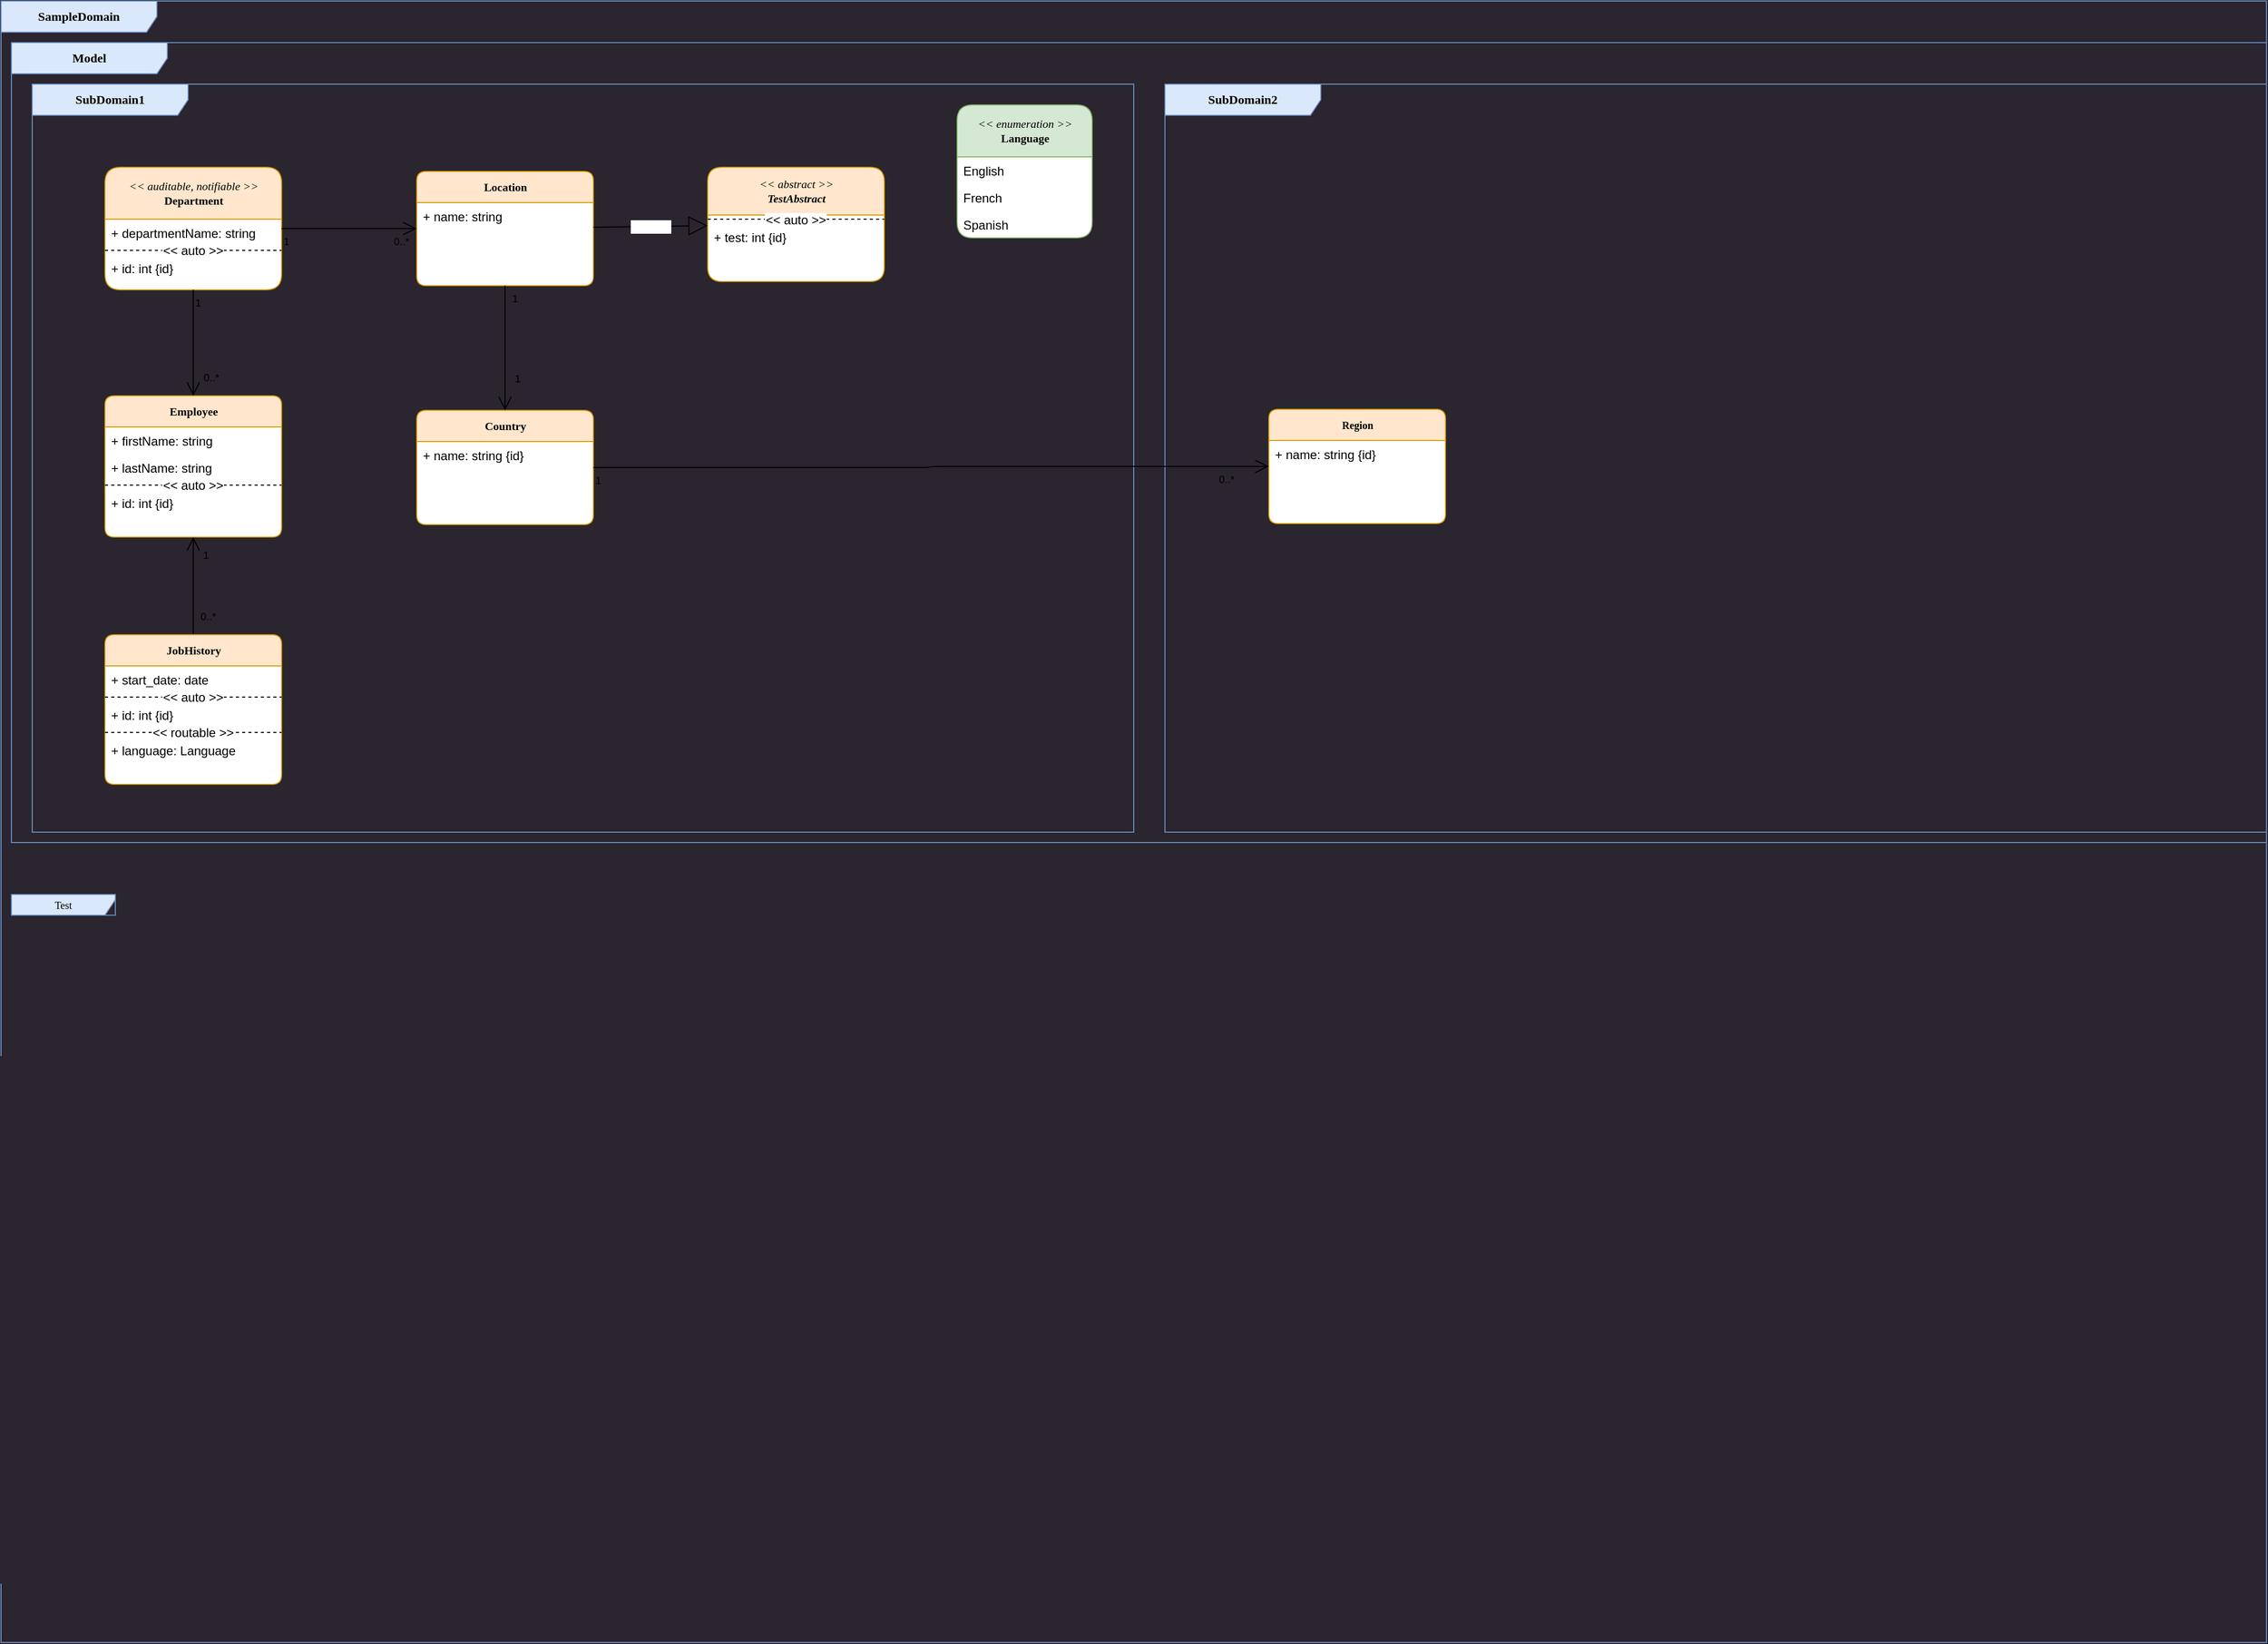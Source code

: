 <mxfile>
    <diagram name="Page-1" id="c4acf3e9-155e-7222-9cf6-157b1a14988f">
        <mxGraphModel dx="2597" dy="906" grid="1" gridSize="10" guides="1" tooltips="1" connect="1" arrows="1" fold="1" page="1" pageScale="1" pageWidth="1100" pageHeight="850" background="#2a252f" math="0" shadow="0">
            <root>
                <mxCell id="0"/>
                <mxCell id="1" parent="0"/>
                <object label="SampleDomain" UMLType="Package" id="3g-wcdet0zAriQwtyhlC-58">
                    <mxCell style="shape=umlFrame;whiteSpace=wrap;html=1;rounded=0;shadow=0;comic=0;labelBackgroundColor=none;strokeWidth=1;fontFamily=Verdana;fontSize=12;align=center;editable=1;movable=0;width=150;height=30;dropTarget=1;container=1;recursiveResize=0;fillColor=#dae8fc;strokeColor=#6c8ebf;fontColor=#000000;fontStyle=1" parent="1" vertex="1">
                        <mxGeometry x="10" y="10" width="2180" height="1580" as="geometry">
                            <mxRectangle x="10" y="10" width="100" height="20" as="alternateBounds"/>
                        </mxGeometry>
                    </mxCell>
                </object>
                <object label="Model" UMLType="Package" id="3g-wcdet0zAriQwtyhlC-57">
                    <mxCell style="shape=umlFrame;whiteSpace=wrap;html=1;rounded=0;shadow=0;comic=0;labelBackgroundColor=none;strokeWidth=1;fontFamily=Verdana;fontSize=12;align=center;editable=1;movable=1;width=150;height=30;dropTarget=1;container=1;recursiveResize=0;fillColor=#dae8fc;strokeColor=#6c8ebf;fontColor=#000000;fontStyle=1" parent="3g-wcdet0zAriQwtyhlC-58" vertex="1">
                        <mxGeometry x="10" y="40" width="2170" height="770" as="geometry">
                            <mxRectangle x="10" y="40" width="100" height="20" as="alternateBounds"/>
                        </mxGeometry>
                    </mxCell>
                </object>
                <object label="&lt;div style=&quot;font-size: 12px;&quot;&gt;SubDomain1&lt;/div&gt;" UMLType="Package" id="17acba5748e5396b-1">
                    <mxCell style="shape=umlFrame;whiteSpace=wrap;html=1;shadow=0;comic=0;labelBackgroundColor=none;strokeWidth=1;fontFamily=Verdana;fontSize=12;align=center;editable=1;movable=1;width=150;height=30;dropTarget=1;container=1;recursiveResize=0;fillColor=#dae8fc;strokeColor=#6c8ebf;rounded=1;connectable=0;fontColor=#000000;fontStyle=1" parent="3g-wcdet0zAriQwtyhlC-57" vertex="1">
                        <mxGeometry x="20" y="40" width="1060" height="720" as="geometry">
                            <mxRectangle x="20" y="40" width="100" height="20" as="alternateBounds"/>
                        </mxGeometry>
                    </mxCell>
                </object>
                <object label="&lt;div style=&quot;font-size: 11px;&quot;&gt;&lt;font style=&quot;font-size: 11px;&quot;&gt;&lt;i style=&quot;font-size: 11px;&quot;&gt;&amp;lt;&amp;lt; enumeration &amp;gt;&amp;gt;&lt;/i&gt;&lt;/font&gt;&lt;br style=&quot;font-size: 11px;&quot;&gt;&lt;/div&gt;&lt;div style=&quot;font-size: 11px;&quot;&gt;&lt;b style=&quot;font-size: 11px;&quot;&gt;Language&lt;/b&gt;&lt;/div&gt;" UMLType="Enumeration" id="v5CykNyz_ZJ7UdN24oP3-23">
                    <mxCell style="swimlane;html=1;fontStyle=0;childLayout=stackLayout;horizontal=1;startSize=50;fillColor=#d5e8d4;horizontalStack=0;resizeParent=1;resizeLast=0;collapsible=1;marginBottom=0;swimlaneFillColor=#ffffff;shadow=0;comic=0;labelBackgroundColor=none;strokeWidth=1;fontFamily=Verdana;fontSize=11;align=center;strokeColor=#82b366;arcSize=10;rounded=1;fontColor=#000000;" parent="17acba5748e5396b-1" vertex="1">
                        <mxGeometry x="890" y="20" width="130" height="128" as="geometry">
                            <mxRectangle x="260" y="80" width="100" height="50" as="alternateBounds"/>
                        </mxGeometry>
                    </mxCell>
                </object>
                <mxCell id="v5CykNyz_ZJ7UdN24oP3-24" value="English" style="text;html=1;strokeColor=none;fillColor=none;align=left;verticalAlign=top;spacingLeft=4;spacingRight=4;whiteSpace=wrap;overflow=hidden;rotatable=0;points=[[0,0.5],[1,0.5]];portConstraint=eastwest;rounded=1;fontColor=#000000;" parent="v5CykNyz_ZJ7UdN24oP3-23" vertex="1">
                    <mxGeometry y="50" width="130" height="26" as="geometry"/>
                </mxCell>
                <mxCell id="v5CykNyz_ZJ7UdN24oP3-27" value="French" style="text;html=1;strokeColor=none;fillColor=none;align=left;verticalAlign=top;spacingLeft=4;spacingRight=4;whiteSpace=wrap;overflow=hidden;rotatable=0;points=[[0,0.5],[1,0.5]];portConstraint=eastwest;rounded=1;fontColor=#000000;" parent="v5CykNyz_ZJ7UdN24oP3-23" vertex="1">
                    <mxGeometry y="76" width="130" height="26" as="geometry"/>
                </mxCell>
                <mxCell id="v5CykNyz_ZJ7UdN24oP3-28" value="Spanish" style="text;html=1;strokeColor=none;fillColor=none;align=left;verticalAlign=top;spacingLeft=4;spacingRight=4;whiteSpace=wrap;overflow=hidden;rotatable=0;points=[[0,0.5],[1,0.5]];portConstraint=eastwest;rounded=1;fontColor=#000000;" parent="v5CykNyz_ZJ7UdN24oP3-23" vertex="1">
                    <mxGeometry y="102" width="130" height="26" as="geometry"/>
                </mxCell>
                <object label="&lt;div style=&quot;font-size: 11px;&quot;&gt;&lt;i style=&quot;font-size: 11px;&quot;&gt;&lt;font style=&quot;font-size: 11px;&quot;&gt;&lt;i style=&quot;font-size: 11px;&quot;&gt;&amp;lt;&amp;lt; abstract &amp;gt;&amp;gt;&lt;/i&gt;&lt;/font&gt;&lt;/i&gt;&lt;/div&gt;&lt;div style=&quot;font-size: 11px;&quot;&gt;&lt;b style=&quot;font-size: 11px;&quot;&gt;&lt;i style=&quot;font-size: 11px;&quot;&gt;TestAbstract&lt;/i&gt;&lt;/b&gt;&lt;/div&gt;" UMLType="Class" Abstract="True" id="7UrE3CHdKnYvW7Xawwn1-34">
                    <mxCell style="swimlane;html=1;fontStyle=0;childLayout=stackLayout;horizontal=1;startSize=46;fillColor=#ffe6cc;horizontalStack=0;resizeParent=1;resizeLast=0;collapsible=1;marginBottom=0;swimlaneFillColor=#ffffff;shadow=0;comic=0;labelBackgroundColor=none;strokeWidth=1;fontFamily=Verdana;fontSize=11;align=center;strokeColor=#d79b00;arcSize=10;glass=0;sketch=0;rounded=1;fontColor=#000000;" parent="17acba5748e5396b-1" vertex="1">
                        <mxGeometry x="650" y="80" width="170" height="110" as="geometry">
                            <mxRectangle x="660" y="104" width="100" height="50" as="alternateBounds"/>
                        </mxGeometry>
                    </mxCell>
                </object>
                <mxCell id="7UrE3CHdKnYvW7Xawwn1-38" value="&lt;&lt; auto &gt;&gt;" style="line;strokeWidth=1;align=center;verticalAlign=middle;spacingTop=0;spacingLeft=0;spacingRight=0;rotatable=0;labelPosition=center;points=[];portConstraint=eastwest;dashed=1;verticalLabelPosition=middle;perimeterSpacing=0;part=0;spacingBottom=0;fillColor=none;labelPadding=0;rounded=1;fontColor=#000000;labelBackgroundColor=#FFFFFF;" parent="7UrE3CHdKnYvW7Xawwn1-34" vertex="1">
                    <mxGeometry y="46" width="170" height="8" as="geometry"/>
                </mxCell>
                <mxCell id="7UrE3CHdKnYvW7Xawwn1-35" value="&lt;div&gt;+ test: int {id}&lt;br&gt;&lt;/div&gt;" style="text;html=1;strokeColor=none;fillColor=none;align=left;verticalAlign=top;spacingLeft=4;spacingRight=4;whiteSpace=wrap;overflow=hidden;rotatable=0;points=[[0,0.5],[1,0.5]];portConstraint=eastwest;rounded=1;fontColor=#000000;" parent="7UrE3CHdKnYvW7Xawwn1-34" vertex="1">
                    <mxGeometry y="54" width="170" height="26" as="geometry"/>
                </mxCell>
                <object label="&lt;div style=&quot;font-size: 11px;&quot;&gt;&lt;font style=&quot;font-size: 11px;&quot;&gt;&lt;i style=&quot;font-size: 11px;&quot;&gt;&amp;lt;&amp;lt; auditable, notifiable &amp;gt;&amp;gt;&lt;/i&gt;&lt;/font&gt;&lt;br style=&quot;font-size: 11px;&quot;&gt;&lt;/div&gt;&lt;div style=&quot;font-size: 11px;&quot;&gt;&lt;b style=&quot;font-size: 11px;&quot;&gt;Department&lt;/b&gt;&lt;/div&gt;" UMLType="Class" id="17acba5748e5396b-20">
                    <mxCell style="swimlane;html=1;fontStyle=0;childLayout=stackLayout;horizontal=1;startSize=50;fillColor=#ffe6cc;horizontalStack=0;resizeParent=1;resizeLast=0;collapsible=1;marginBottom=0;swimlaneFillColor=#ffffff;shadow=0;comic=0;labelBackgroundColor=none;strokeWidth=1;fontFamily=Verdana;fontSize=11;align=center;strokeColor=#d79b00;arcSize=10;rounded=1;fontColor=#000000;" parent="17acba5748e5396b-1" vertex="1">
                        <mxGeometry x="70" y="80" width="170" height="118" as="geometry">
                            <mxRectangle x="260" y="80" width="100" height="50" as="alternateBounds"/>
                        </mxGeometry>
                    </mxCell>
                </object>
                <mxCell id="17acba5748e5396b-21" value="&lt;div&gt;+ departmentName: string&lt;/div&gt;" style="text;html=1;strokeColor=none;fillColor=none;align=left;verticalAlign=top;spacingLeft=4;spacingRight=4;whiteSpace=wrap;overflow=hidden;rotatable=0;points=[[0,0.5],[1,0.5]];portConstraint=eastwest;rounded=1;fontColor=#000000;" parent="17acba5748e5396b-20" vertex="1">
                    <mxGeometry y="50" width="170" height="26" as="geometry"/>
                </mxCell>
                <mxCell id="7UrE3CHdKnYvW7Xawwn1-23" value="&lt;&lt; auto &gt;&gt;" style="line;strokeWidth=1;fillColor=none;align=center;verticalAlign=middle;spacingTop=-1;spacingLeft=0;spacingRight=0;rotatable=0;labelPosition=center;points=[];portConstraint=eastwest;dashed=1;verticalLabelPosition=middle;perimeterSpacing=1;part=0;rounded=1;fontColor=#000000;labelBackgroundColor=#FFFFFF;" parent="17acba5748e5396b-20" vertex="1">
                    <mxGeometry y="76" width="170" height="8" as="geometry"/>
                </mxCell>
                <mxCell id="7UrE3CHdKnYvW7Xawwn1-26" value="&lt;div&gt;+ id: int {id}&lt;/div&gt;" style="text;html=1;strokeColor=none;fillColor=none;align=left;verticalAlign=top;spacingLeft=4;spacingRight=4;whiteSpace=wrap;overflow=hidden;rotatable=0;points=[[0,0.5],[1,0.5]];portConstraint=eastwest;rounded=1;fontColor=#000000;" parent="17acba5748e5396b-20" vertex="1">
                    <mxGeometry y="84" width="170" height="26" as="geometry"/>
                </mxCell>
                <object label="&lt;b style=&quot;font-size: 11px;&quot;&gt;Location&lt;/b&gt;" UMLType="Class" id="7UrE3CHdKnYvW7Xawwn1-30">
                    <mxCell style="swimlane;html=1;fontStyle=0;childLayout=stackLayout;horizontal=1;startSize=30;fillColor=#ffe6cc;horizontalStack=0;resizeParent=1;resizeLast=0;collapsible=1;marginBottom=0;swimlaneFillColor=#ffffff;shadow=0;comic=0;labelBackgroundColor=none;strokeWidth=1;fontFamily=Verdana;fontSize=11;align=center;strokeColor=#d79b00;arcSize=10;rounded=1;fontColor=#000000;" parent="17acba5748e5396b-1" vertex="1">
                        <mxGeometry x="370" y="84" width="170" height="110" as="geometry">
                            <mxRectangle x="260" y="80" width="100" height="50" as="alternateBounds"/>
                        </mxGeometry>
                    </mxCell>
                </object>
                <mxCell id="7UrE3CHdKnYvW7Xawwn1-31" value="&lt;div&gt;+ name: string&lt;/div&gt;" style="text;html=1;strokeColor=none;fillColor=none;align=left;verticalAlign=top;spacingLeft=4;spacingRight=4;whiteSpace=wrap;overflow=hidden;rotatable=0;points=[[0,0.5],[1,0.5]];portConstraint=eastwest;rounded=1;fontColor=#000000;" parent="7UrE3CHdKnYvW7Xawwn1-30" vertex="1">
                    <mxGeometry y="30" width="170" height="26" as="geometry"/>
                </mxCell>
                <object label="Extends" UMLType="Generalization" id="7UrE3CHdKnYvW7Xawwn1-39">
                    <mxCell style="endArrow=block;endSize=16;endFill=0;html=1;fontColor=#FFFFFF;" parent="17acba5748e5396b-1" source="7UrE3CHdKnYvW7Xawwn1-30" target="7UrE3CHdKnYvW7Xawwn1-34" edge="1">
                        <mxGeometry width="160" relative="1" as="geometry">
                            <mxPoint x="540" y="139" as="sourcePoint"/>
                            <mxPoint x="640" y="139" as="targetPoint"/>
                        </mxGeometry>
                    </mxCell>
                </object>
                <object label="" UMLType="Association" id="7UrE3CHdKnYvW7Xawwn1-13">
                    <mxCell style="verticalAlign=bottom;html=1;endArrow=open;edgeStyle=orthogonalEdgeStyle;comic=0;endFill=0;endSize=11;fontColor=#000000;" parent="17acba5748e5396b-1" source="17acba5748e5396b-20" target="7UrE3CHdKnYvW7Xawwn1-30" edge="1">
                        <mxGeometry relative="1" as="geometry">
                            <mxPoint x="210" y="350" as="sourcePoint"/>
                            <mxPoint x="560" y="122" as="targetPoint"/>
                        </mxGeometry>
                    </mxCell>
                </object>
                <object label="1" UMLType="SourceMultiplicity" id="7UrE3CHdKnYvW7Xawwn1-14">
                    <mxCell style="resizable=0;html=1;align=left;verticalAlign=top;labelBackgroundColor=none;fontSize=10;rounded=1;fontColor=default;" parent="7UrE3CHdKnYvW7Xawwn1-13" connectable="0" vertex="1">
                        <mxGeometry x="-1" relative="1" as="geometry"/>
                    </mxCell>
                </object>
                <mxCell id="7UrE3CHdKnYvW7Xawwn1-15" value="" style="resizable=0;html=1;align=left;verticalAlign=bottom;labelBackgroundColor=none;fontSize=10;rounded=1;fontColor=#000000;" parent="7UrE3CHdKnYvW7Xawwn1-13" connectable="0" vertex="1">
                    <mxGeometry x="-1" relative="1" as="geometry"/>
                </mxCell>
                <object label="&lt;div&gt;0..*&lt;/div&gt;" UMLType="DestinationMultiplicity" id="7UrE3CHdKnYvW7Xawwn1-16">
                    <mxCell style="resizable=0;html=1;align=right;verticalAlign=top;labelBackgroundColor=none;fontSize=10;rounded=1;fontColor=default;" parent="7UrE3CHdKnYvW7Xawwn1-13" connectable="0" vertex="1">
                        <mxGeometry x="0.9" relative="1" as="geometry"/>
                    </mxCell>
                </object>
                <mxCell id="7UrE3CHdKnYvW7Xawwn1-17" value="" style="resizable=0;html=1;align=right;verticalAlign=bottom;labelBackgroundColor=none;fontSize=10;rounded=1;fontColor=#000000;" parent="7UrE3CHdKnYvW7Xawwn1-13" connectable="0" vertex="1">
                    <mxGeometry x="0.9" relative="1" as="geometry"/>
                </mxCell>
                <object label="&lt;b style=&quot;font-size: 11px;&quot;&gt;Country&lt;/b&gt;" UMLType="Class" id="v5CykNyz_ZJ7UdN24oP3-29">
                    <mxCell style="swimlane;html=1;fontStyle=0;childLayout=stackLayout;horizontal=1;startSize=30;fillColor=#ffe6cc;horizontalStack=0;resizeParent=1;resizeLast=0;collapsible=1;marginBottom=0;swimlaneFillColor=#ffffff;shadow=0;comic=0;labelBackgroundColor=none;strokeWidth=1;fontFamily=Verdana;fontSize=11;align=center;strokeColor=#d79b00;arcSize=10;rounded=1;fontColor=#000000;" parent="17acba5748e5396b-1" vertex="1">
                        <mxGeometry x="370" y="314" width="170" height="110" as="geometry">
                            <mxRectangle x="260" y="80" width="100" height="50" as="alternateBounds"/>
                        </mxGeometry>
                    </mxCell>
                </object>
                <mxCell id="v5CykNyz_ZJ7UdN24oP3-30" value="&lt;div&gt;+ name: string {id}&lt;br&gt;&lt;/div&gt;" style="text;html=1;strokeColor=none;fillColor=none;align=left;verticalAlign=top;spacingLeft=4;spacingRight=4;whiteSpace=wrap;overflow=hidden;rotatable=0;points=[[0,0.5],[1,0.5]];portConstraint=eastwest;rounded=1;fontColor=#000000;" parent="v5CykNyz_ZJ7UdN24oP3-29" vertex="1">
                    <mxGeometry y="30" width="170" height="26" as="geometry"/>
                </mxCell>
                <object label="&lt;div style=&quot;font-size: 11px;&quot;&gt;&lt;b style=&quot;font-size: 11px;&quot;&gt;Employee&lt;/b&gt;&lt;/div&gt;" UMLType="Class" id="v5CykNyz_ZJ7UdN24oP3-2">
                    <mxCell style="swimlane;html=1;fontStyle=0;childLayout=stackLayout;horizontal=1;startSize=30;fillColor=#ffe6cc;horizontalStack=0;resizeParent=1;resizeLast=0;collapsible=1;marginBottom=0;swimlaneFillColor=#ffffff;shadow=0;comic=0;labelBackgroundColor=none;strokeWidth=1;fontFamily=Verdana;fontSize=11;align=center;strokeColor=#d79b00;arcSize=10;rounded=1;fontColor=#000000;" parent="17acba5748e5396b-1" vertex="1">
                        <mxGeometry x="70" y="300" width="170" height="136" as="geometry">
                            <mxRectangle x="260" y="80" width="100" height="50" as="alternateBounds"/>
                        </mxGeometry>
                    </mxCell>
                </object>
                <mxCell id="v5CykNyz_ZJ7UdN24oP3-3" value="&lt;div&gt;+ firstName: string&lt;/div&gt;" style="text;html=1;strokeColor=none;fillColor=none;align=left;verticalAlign=top;spacingLeft=4;spacingRight=4;whiteSpace=wrap;overflow=hidden;rotatable=0;points=[[0,0.5],[1,0.5]];portConstraint=eastwest;rounded=1;fontColor=#000000;" parent="v5CykNyz_ZJ7UdN24oP3-2" vertex="1">
                    <mxGeometry y="30" width="170" height="26" as="geometry"/>
                </mxCell>
                <mxCell id="v5CykNyz_ZJ7UdN24oP3-6" value="&lt;div&gt;+ lastName: string&lt;/div&gt;" style="text;html=1;strokeColor=none;fillColor=none;align=left;verticalAlign=top;spacingLeft=4;spacingRight=4;whiteSpace=wrap;overflow=hidden;rotatable=0;points=[[0,0.5],[1,0.5]];portConstraint=eastwest;rounded=1;fontColor=#000000;" parent="v5CykNyz_ZJ7UdN24oP3-2" vertex="1">
                    <mxGeometry y="56" width="170" height="26" as="geometry"/>
                </mxCell>
                <mxCell id="v5CykNyz_ZJ7UdN24oP3-4" value="&lt;&lt; auto &gt;&gt;" style="line;strokeWidth=1;fillColor=none;align=center;verticalAlign=middle;spacingTop=-1;spacingLeft=0;spacingRight=0;rotatable=0;labelPosition=center;points=[];portConstraint=eastwest;dashed=1;verticalLabelPosition=middle;perimeterSpacing=1;part=0;rounded=1;fontColor=#000000;labelBackgroundColor=#FFFFFF;" parent="v5CykNyz_ZJ7UdN24oP3-2" vertex="1">
                    <mxGeometry y="82" width="170" height="8" as="geometry"/>
                </mxCell>
                <mxCell id="v5CykNyz_ZJ7UdN24oP3-5" value="&lt;div&gt;+ id: int {id}&lt;/div&gt;" style="text;html=1;strokeColor=none;fillColor=none;align=left;verticalAlign=top;spacingLeft=4;spacingRight=4;whiteSpace=wrap;overflow=hidden;rotatable=0;points=[[0,0.5],[1,0.5]];portConstraint=eastwest;rounded=1;fontColor=#000000;" parent="v5CykNyz_ZJ7UdN24oP3-2" vertex="1">
                    <mxGeometry y="90" width="170" height="26" as="geometry"/>
                </mxCell>
                <object label="" UMLType="Association" id="X6_GDUgpjBKw1VpaA0fO-1">
                    <mxCell style="verticalAlign=bottom;html=1;endArrow=open;edgeStyle=orthogonalEdgeStyle;comic=0;endFill=0;endSize=11;fontColor=#000000;" parent="17acba5748e5396b-1" source="17acba5748e5396b-20" target="v5CykNyz_ZJ7UdN24oP3-2" edge="1">
                        <mxGeometry relative="1" as="geometry">
                            <mxPoint x="180" y="230" as="sourcePoint"/>
                            <mxPoint x="310" y="230" as="targetPoint"/>
                        </mxGeometry>
                    </mxCell>
                </object>
                <object label="1" UMLType="SourceMultiplicity" id="X6_GDUgpjBKw1VpaA0fO-2">
                    <mxCell style="resizable=0;html=1;align=left;verticalAlign=top;labelBackgroundColor=none;fontSize=10;rounded=1;fontColor=default;" parent="X6_GDUgpjBKw1VpaA0fO-1" connectable="0" vertex="1">
                        <mxGeometry x="-1" relative="1" as="geometry"/>
                    </mxCell>
                </object>
                <mxCell id="X6_GDUgpjBKw1VpaA0fO-3" value="" style="resizable=0;html=1;align=left;verticalAlign=bottom;labelBackgroundColor=none;fontSize=10;rounded=1;fontColor=#000000;" parent="X6_GDUgpjBKw1VpaA0fO-1" connectable="0" vertex="1">
                    <mxGeometry x="-1" relative="1" as="geometry"/>
                </mxCell>
                <object label="&lt;div&gt;0..*&lt;/div&gt;" UMLType="DestinationMultiplicity" id="X6_GDUgpjBKw1VpaA0fO-4">
                    <mxCell style="resizable=0;html=1;align=right;verticalAlign=top;labelBackgroundColor=none;fontSize=10;rounded=1;fontColor=default;" parent="X6_GDUgpjBKw1VpaA0fO-1" connectable="0" vertex="1">
                        <mxGeometry x="0.9" relative="1" as="geometry">
                            <mxPoint x="25" y="-24.8" as="offset"/>
                        </mxGeometry>
                    </mxCell>
                </object>
                <mxCell id="X6_GDUgpjBKw1VpaA0fO-5" value="" style="resizable=0;html=1;align=right;verticalAlign=bottom;labelBackgroundColor=none;fontSize=10;rounded=1;fontColor=#000000;" parent="X6_GDUgpjBKw1VpaA0fO-1" connectable="0" vertex="1">
                    <mxGeometry x="0.9" relative="1" as="geometry"/>
                </mxCell>
                <object label="" UMLType="Association" id="X6_GDUgpjBKw1VpaA0fO-6">
                    <mxCell style="verticalAlign=bottom;html=1;endArrow=open;edgeStyle=orthogonalEdgeStyle;comic=0;endFill=0;endSize=11;fontColor=#000000;" parent="17acba5748e5396b-1" source="v5CykNyz_ZJ7UdN24oP3-12" target="v5CykNyz_ZJ7UdN24oP3-2" edge="1">
                        <mxGeometry relative="1" as="geometry">
                            <mxPoint x="250" y="460" as="sourcePoint"/>
                            <mxPoint x="380" y="460" as="targetPoint"/>
                        </mxGeometry>
                    </mxCell>
                </object>
                <object label="0..*" UMLType="SourceMultiplicity" id="X6_GDUgpjBKw1VpaA0fO-7">
                    <mxCell style="resizable=0;html=1;align=left;verticalAlign=top;labelBackgroundColor=none;fontSize=10;rounded=1;fontColor=default;" parent="X6_GDUgpjBKw1VpaA0fO-6" connectable="0" vertex="1">
                        <mxGeometry x="-1" relative="1" as="geometry">
                            <mxPoint x="5" y="-30" as="offset"/>
                        </mxGeometry>
                    </mxCell>
                </object>
                <mxCell id="X6_GDUgpjBKw1VpaA0fO-8" value="" style="resizable=0;html=1;align=left;verticalAlign=bottom;labelBackgroundColor=none;fontSize=10;rounded=1;fontColor=#000000;" parent="X6_GDUgpjBKw1VpaA0fO-6" connectable="0" vertex="1">
                    <mxGeometry x="-1" relative="1" as="geometry"/>
                </mxCell>
                <object label="1" UMLType="DestinationMultiplicity" id="X6_GDUgpjBKw1VpaA0fO-9">
                    <mxCell style="resizable=0;html=1;align=right;verticalAlign=top;labelBackgroundColor=none;fontSize=10;rounded=1;fontColor=default;" parent="X6_GDUgpjBKw1VpaA0fO-6" connectable="0" vertex="1">
                        <mxGeometry x="0.9" relative="1" as="geometry">
                            <mxPoint x="15" as="offset"/>
                        </mxGeometry>
                    </mxCell>
                </object>
                <mxCell id="X6_GDUgpjBKw1VpaA0fO-10" value="" style="resizable=0;html=1;align=right;verticalAlign=bottom;labelBackgroundColor=none;fontSize=10;rounded=1;fontColor=#000000;" parent="X6_GDUgpjBKw1VpaA0fO-6" connectable="0" vertex="1">
                    <mxGeometry x="0.9" relative="1" as="geometry"/>
                </mxCell>
                <object label="&lt;b style=&quot;font-size: 11px;&quot;&gt;JobHistory&lt;/b&gt;" UMLType="Class" id="v5CykNyz_ZJ7UdN24oP3-12">
                    <mxCell style="swimlane;html=1;fontStyle=0;childLayout=stackLayout;horizontal=1;startSize=30;fillColor=#ffe6cc;horizontalStack=0;resizeParent=1;resizeLast=0;collapsible=1;marginBottom=0;swimlaneFillColor=#ffffff;shadow=0;comic=0;labelBackgroundColor=none;strokeWidth=1;fontFamily=Verdana;fontSize=11;align=center;strokeColor=#d79b00;arcSize=10;rounded=1;labelBorderColor=none;fontColor=#000000;" parent="17acba5748e5396b-1" vertex="1">
                        <mxGeometry x="70" y="530" width="170" height="144" as="geometry">
                            <mxRectangle x="260" y="80" width="100" height="50" as="alternateBounds"/>
                        </mxGeometry>
                    </mxCell>
                </object>
                <mxCell id="v5CykNyz_ZJ7UdN24oP3-13" value="&lt;div&gt;+ start_date: date&lt;br&gt;&lt;/div&gt;" style="text;html=1;strokeColor=none;fillColor=none;align=left;verticalAlign=top;spacingLeft=4;spacingRight=4;whiteSpace=wrap;overflow=hidden;rotatable=0;points=[[0,0.5],[1,0.5]];portConstraint=eastwest;rounded=1;fontColor=#000000;" parent="v5CykNyz_ZJ7UdN24oP3-12" vertex="1">
                    <mxGeometry y="30" width="170" height="26" as="geometry"/>
                </mxCell>
                <mxCell id="v5CykNyz_ZJ7UdN24oP3-15" value="&lt;&lt; auto &gt;&gt;" style="line;strokeWidth=1;fillColor=none;align=center;verticalAlign=middle;spacingTop=-1;spacingLeft=0;spacingRight=0;rotatable=0;labelPosition=center;points=[];portConstraint=eastwest;dashed=1;verticalLabelPosition=middle;perimeterSpacing=1;part=0;rounded=1;fontColor=#000000;labelBackgroundColor=#FFFFFF;" parent="v5CykNyz_ZJ7UdN24oP3-12" vertex="1">
                    <mxGeometry y="56" width="170" height="8" as="geometry"/>
                </mxCell>
                <mxCell id="v5CykNyz_ZJ7UdN24oP3-16" value="&lt;div&gt;+ id: int {id}&lt;/div&gt;" style="text;html=1;strokeColor=none;fillColor=none;align=left;verticalAlign=top;spacingLeft=4;spacingRight=4;whiteSpace=wrap;overflow=hidden;rotatable=0;points=[[0,0.5],[1,0.5]];portConstraint=eastwest;rounded=1;fontColor=#000000;" parent="v5CykNyz_ZJ7UdN24oP3-12" vertex="1">
                    <mxGeometry y="64" width="170" height="26" as="geometry"/>
                </mxCell>
                <mxCell id="v5CykNyz_ZJ7UdN24oP3-22" value="&lt;&lt; routable &gt;&gt;" style="line;strokeWidth=1;fillColor=none;align=center;verticalAlign=middle;spacingTop=-1;spacingLeft=0;spacingRight=0;rotatable=0;labelPosition=center;points=[];portConstraint=eastwest;dashed=1;verticalLabelPosition=middle;perimeterSpacing=1;part=0;rounded=1;fontColor=#000000;labelBackgroundColor=#FFFFFF;" parent="v5CykNyz_ZJ7UdN24oP3-12" vertex="1">
                    <mxGeometry y="90" width="170" height="8" as="geometry"/>
                </mxCell>
                <mxCell id="v5CykNyz_ZJ7UdN24oP3-14" value="&lt;div&gt;+ language: Language&lt;/div&gt;" style="text;html=1;strokeColor=none;fillColor=none;align=left;verticalAlign=top;spacingLeft=4;spacingRight=4;whiteSpace=wrap;overflow=hidden;rotatable=0;points=[[0,0.5],[1,0.5]];portConstraint=eastwest;rounded=1;fontColor=#000000;" parent="v5CykNyz_ZJ7UdN24oP3-12" vertex="1">
                    <mxGeometry y="98" width="170" height="26" as="geometry"/>
                </mxCell>
                <object label="" UMLType="Association" id="X6_GDUgpjBKw1VpaA0fO-11">
                    <mxCell style="verticalAlign=bottom;html=1;endArrow=open;edgeStyle=orthogonalEdgeStyle;comic=0;endFill=0;endSize=11;fontColor=#000000;" parent="17acba5748e5396b-1" source="7UrE3CHdKnYvW7Xawwn1-30" target="v5CykNyz_ZJ7UdN24oP3-29" edge="1">
                        <mxGeometry relative="1" as="geometry">
                            <mxPoint x="460" y="220" as="sourcePoint"/>
                            <mxPoint x="590" y="220" as="targetPoint"/>
                        </mxGeometry>
                    </mxCell>
                </object>
                <object label="1" UMLType="SourceMultiplicity" id="X6_GDUgpjBKw1VpaA0fO-12">
                    <mxCell style="resizable=0;html=1;align=left;verticalAlign=top;labelBackgroundColor=none;fontSize=10;rounded=1;fontColor=default;" parent="X6_GDUgpjBKw1VpaA0fO-11" connectable="0" vertex="1">
                        <mxGeometry x="-1" relative="1" as="geometry">
                            <mxPoint x="5" as="offset"/>
                        </mxGeometry>
                    </mxCell>
                </object>
                <mxCell id="X6_GDUgpjBKw1VpaA0fO-13" value="" style="resizable=0;html=1;align=left;verticalAlign=bottom;labelBackgroundColor=none;fontSize=10;rounded=1;fontColor=#000000;" parent="X6_GDUgpjBKw1VpaA0fO-11" connectable="0" vertex="1">
                    <mxGeometry x="-1" relative="1" as="geometry"/>
                </mxCell>
                <object label="1" UMLType="DestinationMultiplicity" id="X6_GDUgpjBKw1VpaA0fO-14">
                    <mxCell style="resizable=0;html=1;align=right;verticalAlign=top;labelBackgroundColor=none;fontSize=10;rounded=1;fontColor=default;" parent="X6_GDUgpjBKw1VpaA0fO-11" connectable="0" vertex="1">
                        <mxGeometry x="0.9" relative="1" as="geometry">
                            <mxPoint x="15" y="-37.2" as="offset"/>
                        </mxGeometry>
                    </mxCell>
                </object>
                <mxCell id="X6_GDUgpjBKw1VpaA0fO-15" value="" style="resizable=0;html=1;align=right;verticalAlign=bottom;labelBackgroundColor=none;fontSize=10;rounded=1;fontColor=#000000;" parent="X6_GDUgpjBKw1VpaA0fO-11" connectable="0" vertex="1">
                    <mxGeometry x="0.9" relative="1" as="geometry"/>
                </mxCell>
                <object label="&lt;div style=&quot;font-size: 12px;&quot;&gt;SubDomain2&lt;/div&gt;" UMLType="Package" id="3g-wcdet0zAriQwtyhlC-60">
                    <mxCell style="shape=umlFrame;whiteSpace=wrap;html=1;rounded=0;shadow=0;comic=0;labelBackgroundColor=none;strokeWidth=1;fontFamily=Verdana;fontSize=12;align=center;editable=1;movable=0;width=150;height=30;dropTarget=1;container=1;recursiveResize=0;fillColor=#dae8fc;strokeColor=#6c8ebf;connectable=0;fontColor=#000000;fontStyle=1" parent="3g-wcdet0zAriQwtyhlC-57" vertex="1">
                        <mxGeometry x="1110" y="40" width="1060" height="720" as="geometry">
                            <mxRectangle x="1110" y="40" width="100" height="20" as="alternateBounds"/>
                        </mxGeometry>
                    </mxCell>
                </object>
                <object label="&lt;b&gt;Region&lt;/b&gt;" UMLType="Class" id="v5CykNyz_ZJ7UdN24oP3-31">
                    <mxCell style="swimlane;html=1;fontStyle=0;childLayout=stackLayout;horizontal=1;startSize=30;fillColor=#ffe6cc;horizontalStack=0;resizeParent=1;resizeLast=0;collapsible=1;marginBottom=0;swimlaneFillColor=#ffffff;shadow=0;comic=0;labelBackgroundColor=none;strokeWidth=1;fontFamily=Verdana;fontSize=10;align=center;strokeColor=#d79b00;arcSize=10;rounded=1;fontColor=#000000;" parent="3g-wcdet0zAriQwtyhlC-60" vertex="1">
                        <mxGeometry x="100" y="313" width="170" height="110" as="geometry">
                            <mxRectangle x="260" y="80" width="100" height="50" as="alternateBounds"/>
                        </mxGeometry>
                    </mxCell>
                </object>
                <mxCell id="v5CykNyz_ZJ7UdN24oP3-32" value="&lt;div&gt;+ name: string {id}&lt;br&gt;&lt;/div&gt;" style="text;html=1;strokeColor=none;fillColor=none;align=left;verticalAlign=top;spacingLeft=4;spacingRight=4;whiteSpace=wrap;overflow=hidden;rotatable=0;points=[[0,0.5],[1,0.5]];portConstraint=eastwest;rounded=1;fontColor=#000000;" parent="v5CykNyz_ZJ7UdN24oP3-31" vertex="1">
                    <mxGeometry y="30" width="170" height="26" as="geometry"/>
                </mxCell>
                <object label="" UMLType="Association" id="X6_GDUgpjBKw1VpaA0fO-16">
                    <mxCell style="verticalAlign=bottom;html=1;endArrow=open;edgeStyle=orthogonalEdgeStyle;comic=0;endFill=0;endSize=11;noJump=0;fontColor=#000000;" parent="3g-wcdet0zAriQwtyhlC-57" source="v5CykNyz_ZJ7UdN24oP3-29" target="v5CykNyz_ZJ7UdN24oP3-31" edge="1">
                        <mxGeometry relative="1" as="geometry">
                            <mxPoint x="560" y="320" as="sourcePoint"/>
                            <mxPoint x="690" y="320" as="targetPoint"/>
                        </mxGeometry>
                    </mxCell>
                </object>
                <object label="1" UMLType="SourceMultiplicity" id="X6_GDUgpjBKw1VpaA0fO-17">
                    <mxCell style="resizable=0;html=1;align=left;verticalAlign=top;labelBackgroundColor=none;fontSize=10;rounded=1;fontColor=#000000;" parent="X6_GDUgpjBKw1VpaA0fO-16" connectable="0" vertex="1">
                        <mxGeometry x="-1" relative="1" as="geometry"/>
                    </mxCell>
                </object>
                <mxCell id="X6_GDUgpjBKw1VpaA0fO-18" value="" style="resizable=0;html=1;align=left;verticalAlign=bottom;labelBackgroundColor=none;fontSize=10;rounded=1;fontColor=#000000;" parent="X6_GDUgpjBKw1VpaA0fO-16" connectable="0" vertex="1">
                    <mxGeometry x="-1" relative="1" as="geometry"/>
                </mxCell>
                <object label="&lt;div&gt;0..*&lt;/div&gt;" UMLType="DestinationMultiplicity" id="X6_GDUgpjBKw1VpaA0fO-19">
                    <mxCell style="resizable=0;html=1;align=right;verticalAlign=top;labelBackgroundColor=none;fontSize=10;rounded=1;fontColor=default;" parent="X6_GDUgpjBKw1VpaA0fO-16" connectable="0" vertex="1">
                        <mxGeometry x="0.9" relative="1" as="geometry"/>
                    </mxCell>
                </object>
                <mxCell id="X6_GDUgpjBKw1VpaA0fO-20" value="" style="resizable=0;html=1;align=right;verticalAlign=bottom;labelBackgroundColor=none;fontSize=10;rounded=1;fontColor=#000000;" parent="X6_GDUgpjBKw1VpaA0fO-16" connectable="0" vertex="1">
                    <mxGeometry x="0.9" relative="1" as="geometry"/>
                </mxCell>
                <object label="Test" UMLType="Package" id="3g-wcdet0zAriQwtyhlC-59">
                    <mxCell style="shape=umlFrame;whiteSpace=wrap;html=1;rounded=0;shadow=0;comic=0;labelBackgroundColor=none;strokeWidth=1;fontFamily=Verdana;fontSize=10;align=center;editable=1;movable=1;width=150;height=30;dropTarget=1;container=1;recursiveResize=0;fillColor=#dae8fc;strokeColor=#6c8ebf;fontColor=#000000;" parent="3g-wcdet0zAriQwtyhlC-58" vertex="1" collapsed="1">
                        <mxGeometry x="10" y="860" width="100" height="20" as="geometry">
                            <mxRectangle x="10" y="860" width="1060" height="720" as="alternateBounds"/>
                        </mxGeometry>
                    </mxCell>
                </object>
            </root>
        </mxGraphModel>
    </diagram>
</mxfile>